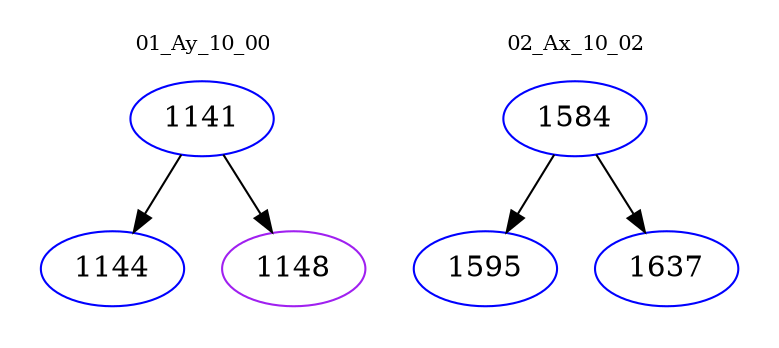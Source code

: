digraph{
subgraph cluster_0 {
color = white
label = "01_Ay_10_00";
fontsize=10;
T0_1141 [label="1141", color="blue"]
T0_1141 -> T0_1144 [color="black"]
T0_1144 [label="1144", color="blue"]
T0_1141 -> T0_1148 [color="black"]
T0_1148 [label="1148", color="purple"]
}
subgraph cluster_1 {
color = white
label = "02_Ax_10_02";
fontsize=10;
T1_1584 [label="1584", color="blue"]
T1_1584 -> T1_1595 [color="black"]
T1_1595 [label="1595", color="blue"]
T1_1584 -> T1_1637 [color="black"]
T1_1637 [label="1637", color="blue"]
}
}
